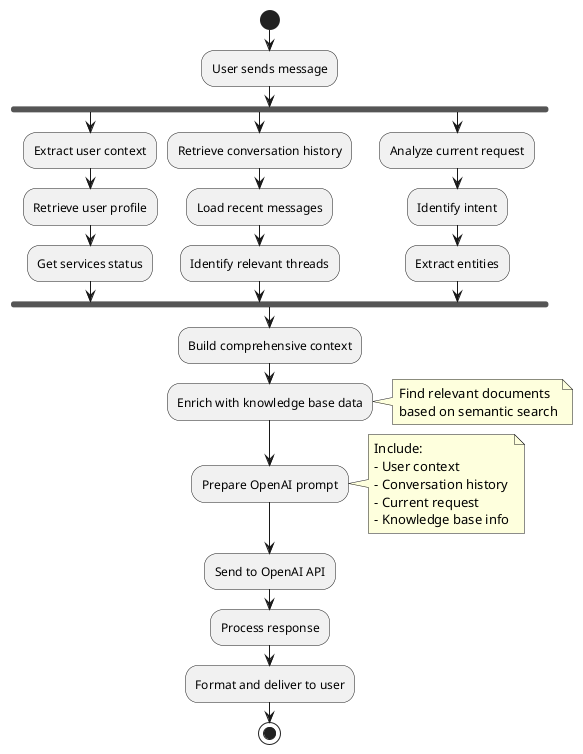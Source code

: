 @startuml Contextualization Flow Diagram

start

:User sends message;

fork
  :Extract user context;
  :Retrieve user profile;
  :Get services status;
fork again
  :Retrieve conversation history;
  :Load recent messages;
  :Identify relevant threads;
fork again
  :Analyze current request;
  :Identify intent;
  :Extract entities;
end fork

:Build comprehensive context;

:Enrich with knowledge base data;
note right
  Find relevant documents 
  based on semantic search
end note

:Prepare OpenAI prompt;
note right
  Include:
  - User context
  - Conversation history
  - Current request
  - Knowledge base info
end note

:Send to OpenAI API;

:Process response;

:Format and deliver to user;

stop

@enduml
